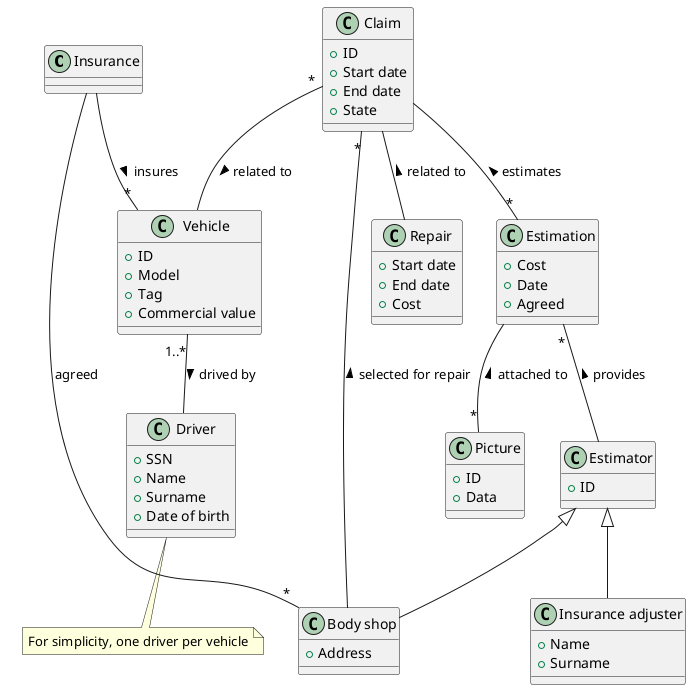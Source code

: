@startuml

class "Insurance" as I
class "Body shop" as BS {
	+Address
}
class "Insurance adjuster" as IA {
	+Name
	+Surname
}
class "Driver" as D {
	+SSN
	+Name
	+Surname
	+Date of birth
}
class "Vehicle" as V {
	+ID
	+Model
	+Tag
	+Commercial value
}
class Estimator {
	+ID
}
class Claim {
	+ID
	+Start date
	+End date
	+State
}
class Estimation {
	+Cost
	+Date
	+Agreed
}
class Picture {
	+ID
	+Data
}
class Repair {
	+Start date
	+End date
	+Cost
}

I -- "*" BS : agreed
I -- "*" V : insures >
V "1..*" -- D : drived by >
Claim "*" -- V : related to >
Claim "*" -- BS : selected for repair <
Claim -- "*" Estimation : estimates <
Claim -- Repair : related to <
Estimation -- "*" Picture : attached to <
Estimation "*" -- Estimator : provides <
Estimator <|-- BS
Estimator <|-- IA

note "For simplicity, one driver per vehicle" as N1
D .. N1

@enduml
